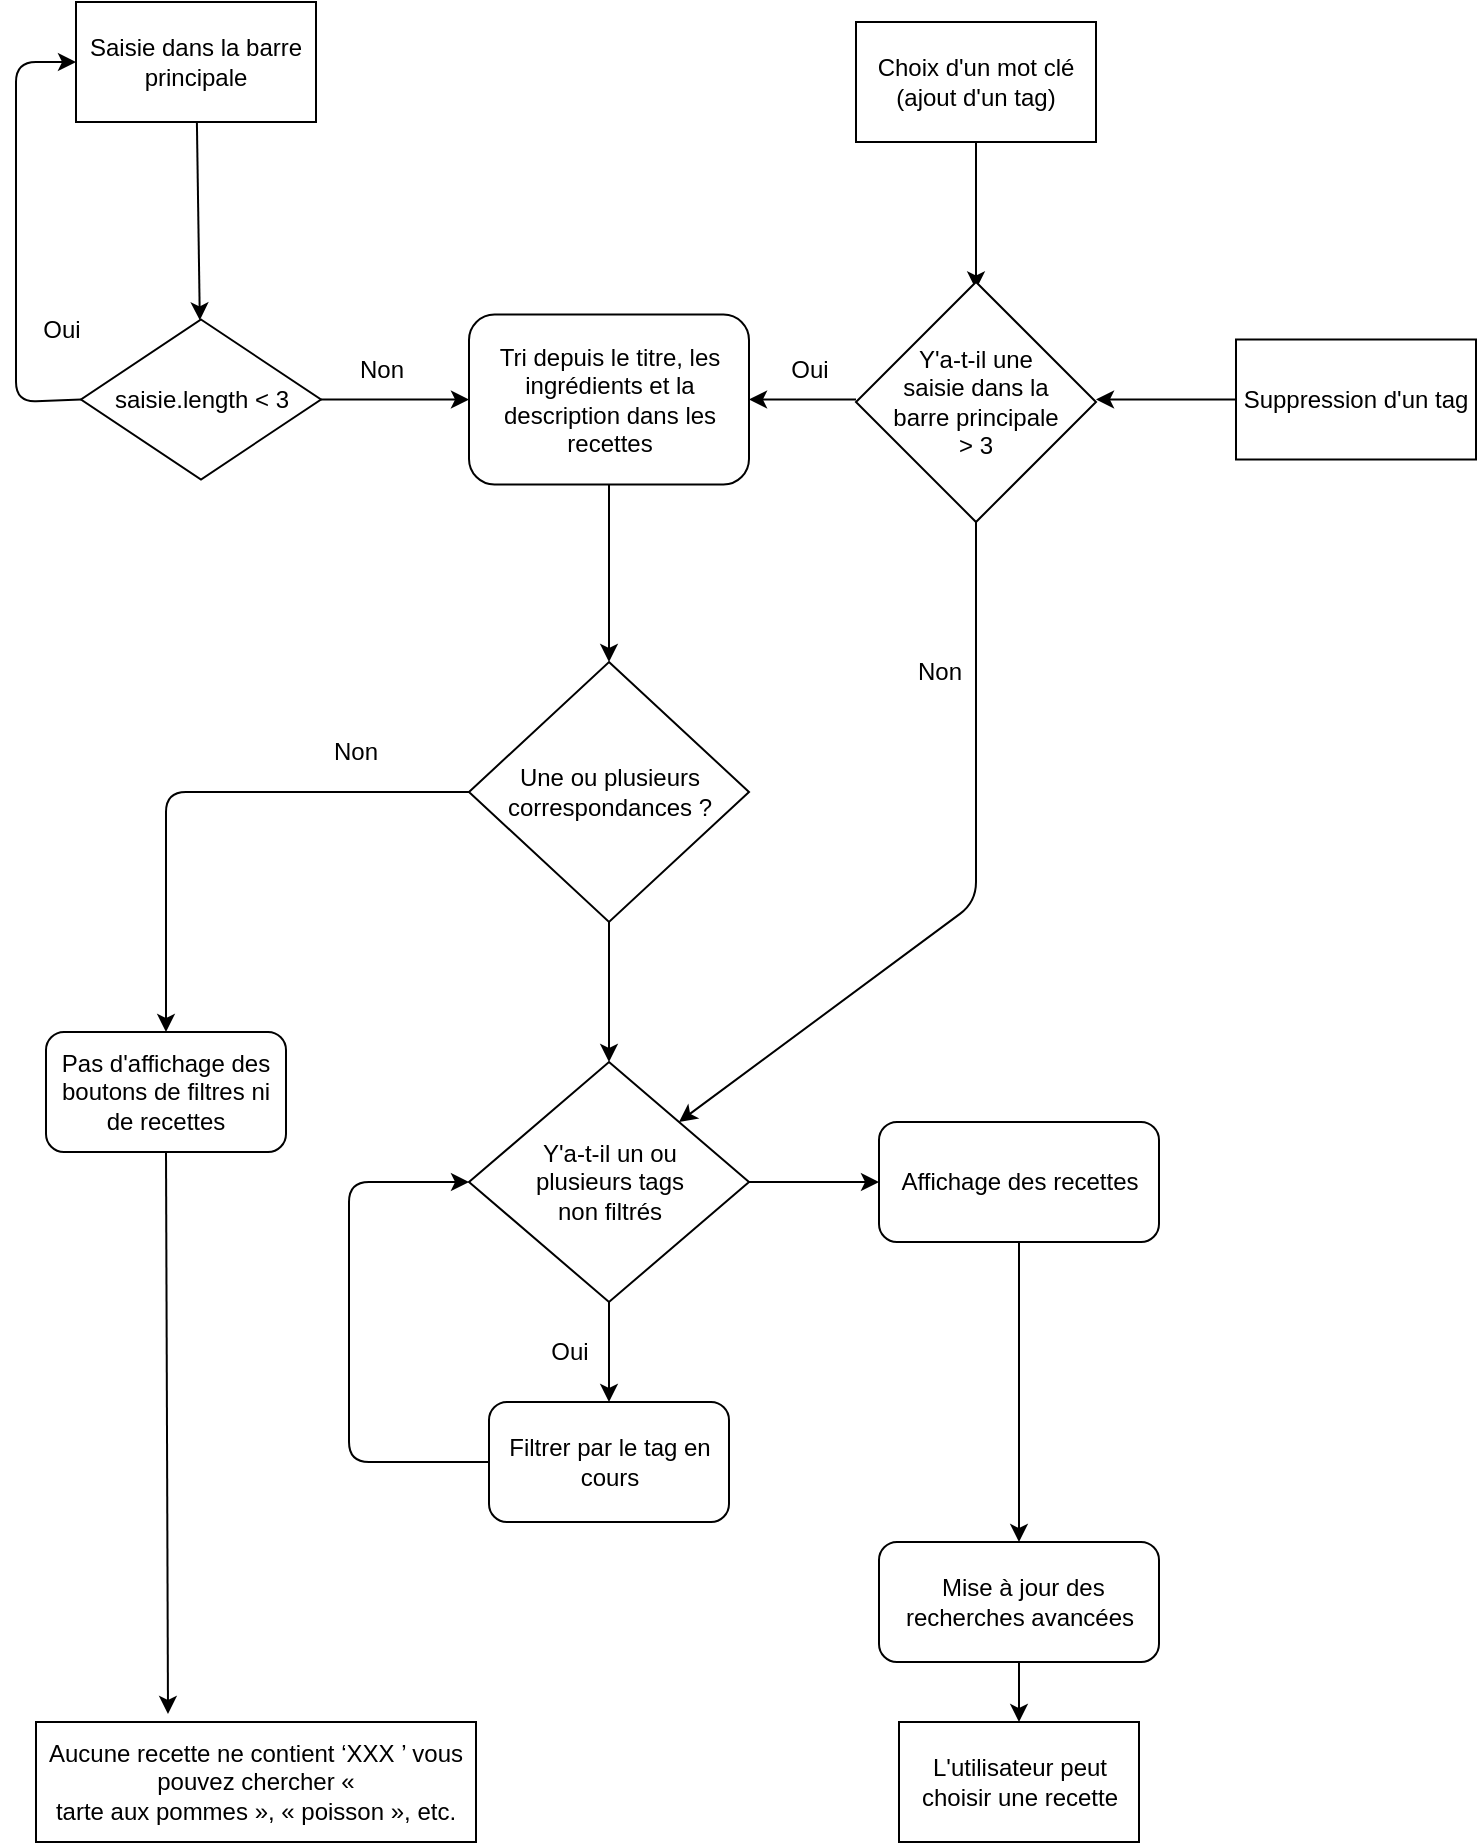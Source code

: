 <mxfile>
    <diagram id="zanXUPKh3c4mAXAyNPzC" name="Page-1">
        <mxGraphModel dx="883" dy="787" grid="1" gridSize="10" guides="1" tooltips="1" connect="1" arrows="1" fold="1" page="1" pageScale="1" pageWidth="827" pageHeight="1169" math="0" shadow="0">
            <root>
                <mxCell id="0"/>
                <mxCell id="1" parent="0"/>
                <mxCell id="5" style="edgeStyle=none;html=1;entryX=0;entryY=0.5;entryDx=0;entryDy=0;exitX=0;exitY=0.5;exitDx=0;exitDy=0;" parent="1" source="3" target="93" edge="1">
                    <mxGeometry relative="1" as="geometry">
                        <mxPoint x="200" y="120" as="sourcePoint"/>
                        <mxPoint x="80" y="55" as="targetPoint"/>
                        <Array as="points">
                            <mxPoint x="50" y="210"/>
                            <mxPoint x="50" y="90"/>
                            <mxPoint x="50" y="40"/>
                        </Array>
                    </mxGeometry>
                </mxCell>
                <mxCell id="6" value="" style="edgeStyle=none;html=1;" parent="1" target="3" edge="1">
                    <mxGeometry relative="1" as="geometry">
                        <mxPoint x="140.444" y="70" as="sourcePoint"/>
                    </mxGeometry>
                </mxCell>
                <mxCell id="12" value="" style="edgeStyle=none;html=1;" parent="1" source="3" target="11" edge="1">
                    <mxGeometry relative="1" as="geometry"/>
                </mxCell>
                <mxCell id="3" value="saisie.length &amp;lt; 3" style="rhombus;whiteSpace=wrap;html=1;" parent="1" vertex="1">
                    <mxGeometry x="82.5" y="168.75" width="120" height="80" as="geometry"/>
                </mxCell>
                <mxCell id="9" value="Oui" style="text;html=1;strokeColor=none;fillColor=none;align=center;verticalAlign=middle;whiteSpace=wrap;rounded=0;" parent="1" vertex="1">
                    <mxGeometry x="52.5" y="158.75" width="40" height="30" as="geometry"/>
                </mxCell>
                <mxCell id="10" value="Non" style="text;html=1;strokeColor=none;fillColor=none;align=center;verticalAlign=middle;whiteSpace=wrap;rounded=0;" parent="1" vertex="1">
                    <mxGeometry x="202.5" y="178.75" width="60" height="30" as="geometry"/>
                </mxCell>
                <mxCell id="90" value="" style="edgeStyle=none;html=1;" edge="1" parent="1" source="11" target="25">
                    <mxGeometry relative="1" as="geometry"/>
                </mxCell>
                <mxCell id="11" value="Tri depuis le titre, les ingrédients et la description dans les recettes" style="rounded=1;whiteSpace=wrap;html=1;" parent="1" vertex="1">
                    <mxGeometry x="276.5" y="166.25" width="140" height="85" as="geometry"/>
                </mxCell>
                <mxCell id="22" value="" style="edgeStyle=none;html=1;exitX=0;exitY=0.5;exitDx=0;exitDy=0;entryX=0.5;entryY=0;entryDx=0;entryDy=0;" parent="1" edge="1" source="25">
                    <mxGeometry relative="1" as="geometry">
                        <mxPoint x="276.5" y="435" as="sourcePoint"/>
                        <mxPoint x="125" y="525" as="targetPoint"/>
                        <Array as="points">
                            <mxPoint x="125" y="405"/>
                        </Array>
                    </mxGeometry>
                </mxCell>
                <mxCell id="37" value="" style="edgeStyle=none;html=1;entryX=0.5;entryY=0;entryDx=0;entryDy=0;" edge="1" parent="1" source="15" target="58">
                    <mxGeometry relative="1" as="geometry">
                        <mxPoint x="556.5" y="670" as="targetPoint"/>
                    </mxGeometry>
                </mxCell>
                <mxCell id="15" value="Affichage des recettes" style="rounded=1;whiteSpace=wrap;html=1;" parent="1" vertex="1">
                    <mxGeometry x="481.5" y="570" width="140" height="60" as="geometry"/>
                </mxCell>
                <mxCell id="24" value="Non" style="text;html=1;strokeColor=none;fillColor=none;align=center;verticalAlign=middle;whiteSpace=wrap;rounded=0;" parent="1" vertex="1">
                    <mxGeometry x="190" y="370" width="60" height="30" as="geometry"/>
                </mxCell>
                <mxCell id="91" value="" style="edgeStyle=none;html=1;" edge="1" parent="1" source="25" target="48">
                    <mxGeometry relative="1" as="geometry"/>
                </mxCell>
                <mxCell id="25" value="Une ou plusieurs correspondances ?" style="rhombus;whiteSpace=wrap;html=1;" parent="1" vertex="1">
                    <mxGeometry x="276.5" y="340" width="140" height="130" as="geometry"/>
                </mxCell>
                <mxCell id="84" value="" style="edgeStyle=none;html=1;" edge="1" parent="1">
                    <mxGeometry relative="1" as="geometry">
                        <mxPoint x="530" y="80" as="sourcePoint"/>
                        <mxPoint x="530" y="153.75" as="targetPoint"/>
                    </mxGeometry>
                </mxCell>
                <mxCell id="86" value="" style="edgeStyle=none;html=1;" edge="1" parent="1">
                    <mxGeometry relative="1" as="geometry">
                        <mxPoint x="660" y="208.75" as="sourcePoint"/>
                        <mxPoint x="590" y="208.75" as="targetPoint"/>
                    </mxGeometry>
                </mxCell>
                <mxCell id="40" value="" style="edgeStyle=none;html=1;" edge="1" parent="1">
                    <mxGeometry relative="1" as="geometry">
                        <mxPoint x="346.5" y="500" as="sourcePoint"/>
                        <mxPoint x="346.5" y="500" as="targetPoint"/>
                    </mxGeometry>
                </mxCell>
                <mxCell id="51" value="" style="edgeStyle=none;html=1;" edge="1" parent="1" source="48" target="15">
                    <mxGeometry relative="1" as="geometry"/>
                </mxCell>
                <mxCell id="54" value="" style="edgeStyle=none;html=1;" edge="1" parent="1" source="48" target="53">
                    <mxGeometry relative="1" as="geometry"/>
                </mxCell>
                <mxCell id="48" value="Y'a-t-il un ou&lt;br&gt;plusieurs tags&lt;br&gt;non filtrés" style="rhombus;whiteSpace=wrap;html=1;" vertex="1" parent="1">
                    <mxGeometry x="276.5" y="540" width="140" height="120" as="geometry"/>
                </mxCell>
                <mxCell id="52" value="Non" style="text;html=1;strokeColor=none;fillColor=none;align=center;verticalAlign=middle;whiteSpace=wrap;rounded=0;" vertex="1" parent="1">
                    <mxGeometry x="481.5" y="330" width="60" height="30" as="geometry"/>
                </mxCell>
                <mxCell id="56" value="" style="edgeStyle=none;html=1;entryX=0;entryY=0.5;entryDx=0;entryDy=0;exitX=0;exitY=0.5;exitDx=0;exitDy=0;" edge="1" parent="1" source="53" target="48">
                    <mxGeometry relative="1" as="geometry">
                        <Array as="points">
                            <mxPoint x="216.5" y="740"/>
                            <mxPoint x="216.5" y="600"/>
                        </Array>
                    </mxGeometry>
                </mxCell>
                <mxCell id="53" value="Filtrer par le tag en cours" style="rounded=1;whiteSpace=wrap;html=1;" vertex="1" parent="1">
                    <mxGeometry x="286.5" y="710" width="120" height="60" as="geometry"/>
                </mxCell>
                <mxCell id="57" value="Oui" style="text;html=1;strokeColor=none;fillColor=none;align=center;verticalAlign=middle;whiteSpace=wrap;rounded=0;" vertex="1" parent="1">
                    <mxGeometry x="296.5" y="670" width="60" height="30" as="geometry"/>
                </mxCell>
                <mxCell id="79" value="" style="edgeStyle=none;html=1;" edge="1" parent="1" source="58">
                    <mxGeometry relative="1" as="geometry">
                        <mxPoint x="551.5" y="870" as="targetPoint"/>
                    </mxGeometry>
                </mxCell>
                <mxCell id="58" value="&amp;nbsp;Mise à jour des recherches avancées" style="whiteSpace=wrap;html=1;rounded=1;" vertex="1" parent="1">
                    <mxGeometry x="481.5" y="780" width="140" height="60" as="geometry"/>
                </mxCell>
                <mxCell id="85" value="" style="edgeStyle=none;html=1;" edge="1" parent="1" target="11">
                    <mxGeometry relative="1" as="geometry">
                        <mxPoint x="470" y="208.75" as="sourcePoint"/>
                    </mxGeometry>
                </mxCell>
                <mxCell id="89" value="" style="edgeStyle=none;html=1;entryX=1;entryY=0;entryDx=0;entryDy=0;" edge="1" parent="1" target="48">
                    <mxGeometry relative="1" as="geometry">
                        <mxPoint x="530" y="263.75" as="sourcePoint"/>
                        <mxPoint x="530" y="368.75" as="targetPoint"/>
                        <Array as="points">
                            <mxPoint x="530" y="460"/>
                        </Array>
                    </mxGeometry>
                </mxCell>
                <mxCell id="87" value="Oui" style="text;html=1;strokeColor=none;fillColor=none;align=center;verticalAlign=middle;whiteSpace=wrap;rounded=0;" vertex="1" parent="1">
                    <mxGeometry x="416.5" y="178.75" width="60" height="30" as="geometry"/>
                </mxCell>
                <mxCell id="93" value="Saisie dans la barre principale" style="rounded=0;whiteSpace=wrap;html=1;" vertex="1" parent="1">
                    <mxGeometry x="80" y="10" width="120" height="60" as="geometry"/>
                </mxCell>
                <mxCell id="94" value="Choix d'un mot clé&lt;br&gt;(ajout d'un tag)" style="rounded=0;whiteSpace=wrap;html=1;" vertex="1" parent="1">
                    <mxGeometry x="470" y="20" width="120" height="60" as="geometry"/>
                </mxCell>
                <mxCell id="95" value="L'utilisateur peut choisir une recette" style="rounded=0;whiteSpace=wrap;html=1;" vertex="1" parent="1">
                    <mxGeometry x="491.5" y="870" width="120" height="60" as="geometry"/>
                </mxCell>
                <mxCell id="96" value="Suppression d'un tag" style="rounded=0;whiteSpace=wrap;html=1;" vertex="1" parent="1">
                    <mxGeometry x="660" y="178.75" width="120" height="60" as="geometry"/>
                </mxCell>
                <mxCell id="97" value="Y'a-t-il une&lt;br&gt;saisie dans la&lt;br&gt;barre principale&lt;br&gt;&amp;gt; 3" style="rhombus;whiteSpace=wrap;html=1;" vertex="1" parent="1">
                    <mxGeometry x="470" y="150" width="120" height="120" as="geometry"/>
                </mxCell>
                <mxCell id="98" value="Aucune recette ne contient ‘XXX ’ vous pouvez chercher «&lt;br&gt;tarte aux pommes », « poisson », etc." style="rounded=0;whiteSpace=wrap;html=1;" vertex="1" parent="1">
                    <mxGeometry x="60" y="870" width="220" height="60" as="geometry"/>
                </mxCell>
                <mxCell id="101" value="" style="edgeStyle=none;html=1;entryX=0.3;entryY=-0.067;entryDx=0;entryDy=0;entryPerimeter=0;" edge="1" parent="1" target="98">
                    <mxGeometry relative="1" as="geometry">
                        <mxPoint x="125" y="585" as="sourcePoint"/>
                        <mxPoint x="125" y="640" as="targetPoint"/>
                    </mxGeometry>
                </mxCell>
                <mxCell id="103" value="Pas d'affichage des boutons de filtres ni de recettes" style="rounded=1;whiteSpace=wrap;html=1;" vertex="1" parent="1">
                    <mxGeometry x="65" y="525" width="120" height="60" as="geometry"/>
                </mxCell>
            </root>
        </mxGraphModel>
    </diagram>
</mxfile>